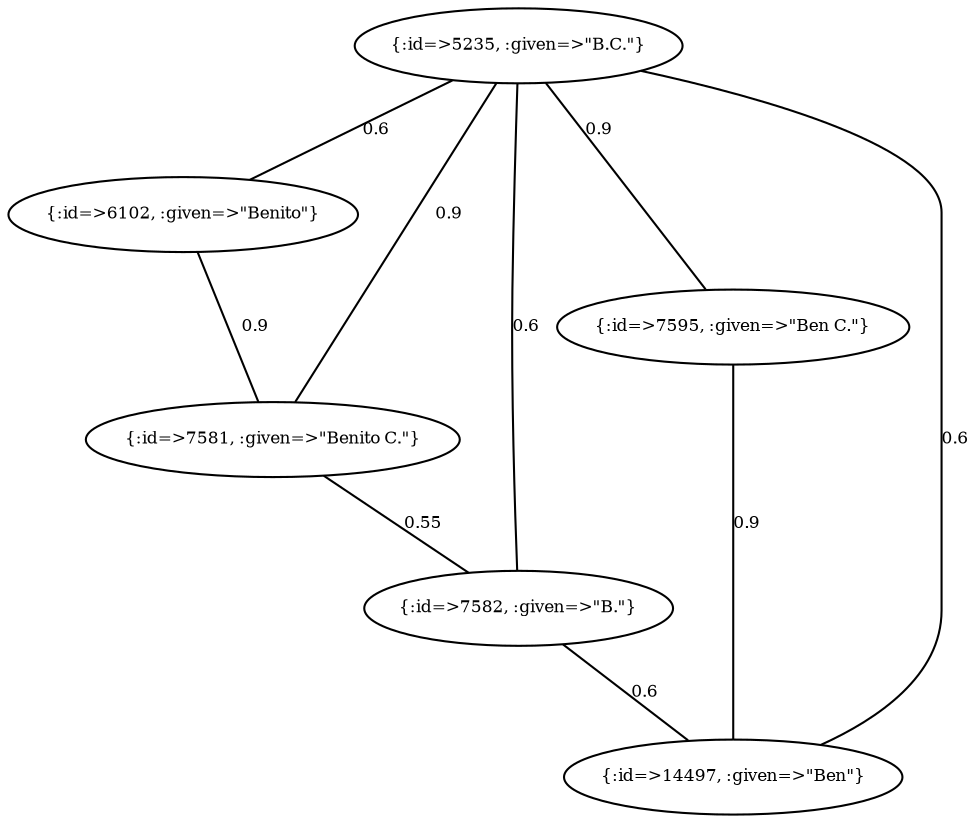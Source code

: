 graph Collector__WeightedGraph {
    "{:id=>5235, :given=>\"B.C.\"}" [
        fontsize = 8,
        label = "{:id=>5235, :given=>\"B.C.\"}"
    ]

    "{:id=>6102, :given=>\"Benito\"}" [
        fontsize = 8,
        label = "{:id=>6102, :given=>\"Benito\"}"
    ]

    "{:id=>7581, :given=>\"Benito C.\"}" [
        fontsize = 8,
        label = "{:id=>7581, :given=>\"Benito C.\"}"
    ]

    "{:id=>7582, :given=>\"B.\"}" [
        fontsize = 8,
        label = "{:id=>7582, :given=>\"B.\"}"
    ]

    "{:id=>7595, :given=>\"Ben C.\"}" [
        fontsize = 8,
        label = "{:id=>7595, :given=>\"Ben C.\"}"
    ]

    "{:id=>14497, :given=>\"Ben\"}" [
        fontsize = 8,
        label = "{:id=>14497, :given=>\"Ben\"}"
    ]

    "{:id=>5235, :given=>\"B.C.\"}" -- "{:id=>6102, :given=>\"Benito\"}" [
        fontsize = 8,
        label = 0.6
    ]

    "{:id=>5235, :given=>\"B.C.\"}" -- "{:id=>7581, :given=>\"Benito C.\"}" [
        fontsize = 8,
        label = 0.9
    ]

    "{:id=>5235, :given=>\"B.C.\"}" -- "{:id=>7582, :given=>\"B.\"}" [
        fontsize = 8,
        label = 0.6
    ]

    "{:id=>5235, :given=>\"B.C.\"}" -- "{:id=>7595, :given=>\"Ben C.\"}" [
        fontsize = 8,
        label = 0.9
    ]

    "{:id=>5235, :given=>\"B.C.\"}" -- "{:id=>14497, :given=>\"Ben\"}" [
        fontsize = 8,
        label = 0.6
    ]

    "{:id=>6102, :given=>\"Benito\"}" -- "{:id=>7581, :given=>\"Benito C.\"}" [
        fontsize = 8,
        label = 0.9
    ]

    "{:id=>7581, :given=>\"Benito C.\"}" -- "{:id=>7582, :given=>\"B.\"}" [
        fontsize = 8,
        label = 0.55
    ]

    "{:id=>7582, :given=>\"B.\"}" -- "{:id=>14497, :given=>\"Ben\"}" [
        fontsize = 8,
        label = 0.6
    ]

    "{:id=>7595, :given=>\"Ben C.\"}" -- "{:id=>14497, :given=>\"Ben\"}" [
        fontsize = 8,
        label = 0.9
    ]
}
